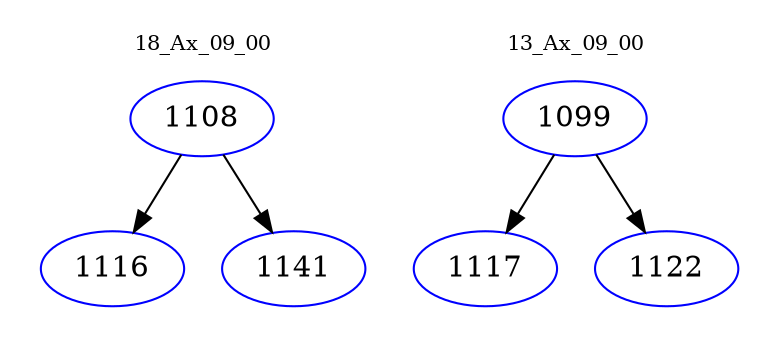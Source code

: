 digraph{
subgraph cluster_0 {
color = white
label = "18_Ax_09_00";
fontsize=10;
T0_1108 [label="1108", color="blue"]
T0_1108 -> T0_1116 [color="black"]
T0_1116 [label="1116", color="blue"]
T0_1108 -> T0_1141 [color="black"]
T0_1141 [label="1141", color="blue"]
}
subgraph cluster_1 {
color = white
label = "13_Ax_09_00";
fontsize=10;
T1_1099 [label="1099", color="blue"]
T1_1099 -> T1_1117 [color="black"]
T1_1117 [label="1117", color="blue"]
T1_1099 -> T1_1122 [color="black"]
T1_1122 [label="1122", color="blue"]
}
}
